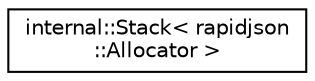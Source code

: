 digraph "Graphical Class Hierarchy"
{
 // LATEX_PDF_SIZE
  edge [fontname="Helvetica",fontsize="10",labelfontname="Helvetica",labelfontsize="10"];
  node [fontname="Helvetica",fontsize="10",shape=record];
  rankdir="LR";
  Node0 [label="internal::Stack\< rapidjson\l::Allocator \>",height=0.2,width=0.4,color="black", fillcolor="white", style="filled",URL="$classinternal_1_1_stack.html",tooltip=" "];
}
